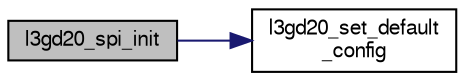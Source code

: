 digraph "l3gd20_spi_init"
{
  edge [fontname="FreeSans",fontsize="10",labelfontname="FreeSans",labelfontsize="10"];
  node [fontname="FreeSans",fontsize="10",shape=record];
  rankdir="LR";
  Node1 [label="l3gd20_spi_init",height=0.2,width=0.4,color="black", fillcolor="grey75", style="filled", fontcolor="black"];
  Node1 -> Node2 [color="midnightblue",fontsize="10",style="solid",fontname="FreeSans"];
  Node2 [label="l3gd20_set_default\l_config",height=0.2,width=0.4,color="black", fillcolor="white", style="filled",URL="$l3gd20_8h.html#aed24773c49063d6fefaf957af7b99ee7"];
}
